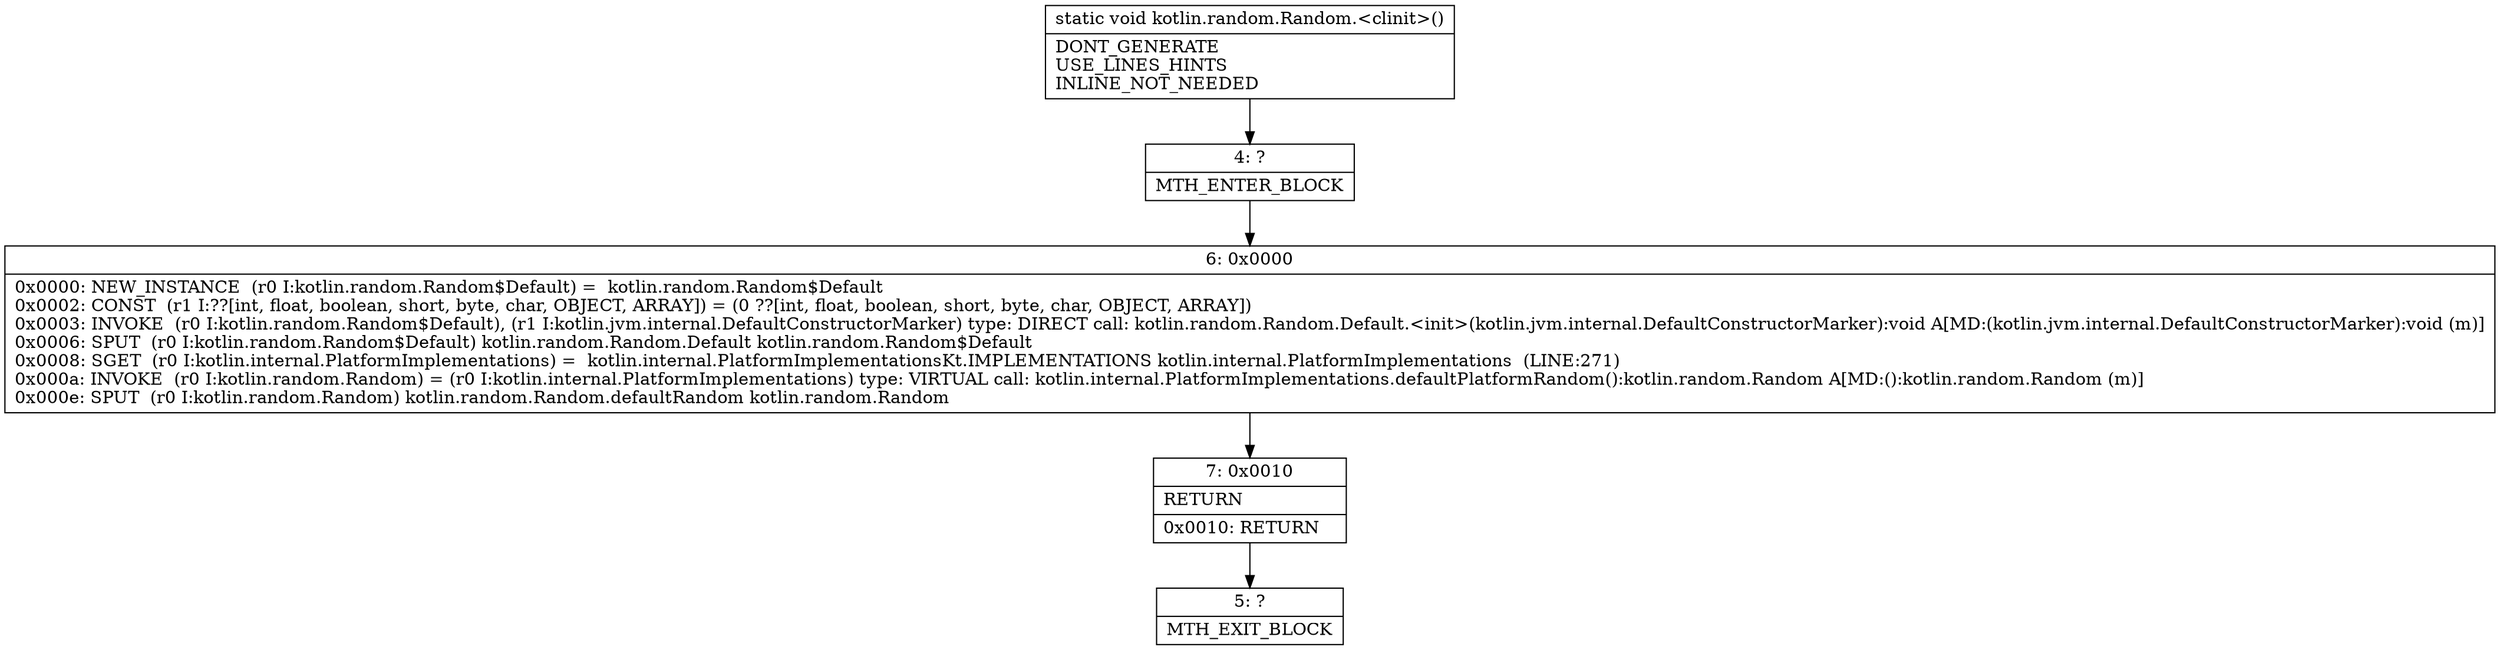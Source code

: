 digraph "CFG forkotlin.random.Random.\<clinit\>()V" {
Node_4 [shape=record,label="{4\:\ ?|MTH_ENTER_BLOCK\l}"];
Node_6 [shape=record,label="{6\:\ 0x0000|0x0000: NEW_INSTANCE  (r0 I:kotlin.random.Random$Default) =  kotlin.random.Random$Default \l0x0002: CONST  (r1 I:??[int, float, boolean, short, byte, char, OBJECT, ARRAY]) = (0 ??[int, float, boolean, short, byte, char, OBJECT, ARRAY]) \l0x0003: INVOKE  (r0 I:kotlin.random.Random$Default), (r1 I:kotlin.jvm.internal.DefaultConstructorMarker) type: DIRECT call: kotlin.random.Random.Default.\<init\>(kotlin.jvm.internal.DefaultConstructorMarker):void A[MD:(kotlin.jvm.internal.DefaultConstructorMarker):void (m)]\l0x0006: SPUT  (r0 I:kotlin.random.Random$Default) kotlin.random.Random.Default kotlin.random.Random$Default \l0x0008: SGET  (r0 I:kotlin.internal.PlatformImplementations) =  kotlin.internal.PlatformImplementationsKt.IMPLEMENTATIONS kotlin.internal.PlatformImplementations  (LINE:271)\l0x000a: INVOKE  (r0 I:kotlin.random.Random) = (r0 I:kotlin.internal.PlatformImplementations) type: VIRTUAL call: kotlin.internal.PlatformImplementations.defaultPlatformRandom():kotlin.random.Random A[MD:():kotlin.random.Random (m)]\l0x000e: SPUT  (r0 I:kotlin.random.Random) kotlin.random.Random.defaultRandom kotlin.random.Random \l}"];
Node_7 [shape=record,label="{7\:\ 0x0010|RETURN\l|0x0010: RETURN   \l}"];
Node_5 [shape=record,label="{5\:\ ?|MTH_EXIT_BLOCK\l}"];
MethodNode[shape=record,label="{static void kotlin.random.Random.\<clinit\>()  | DONT_GENERATE\lUSE_LINES_HINTS\lINLINE_NOT_NEEDED\l}"];
MethodNode -> Node_4;Node_4 -> Node_6;
Node_6 -> Node_7;
Node_7 -> Node_5;
}

